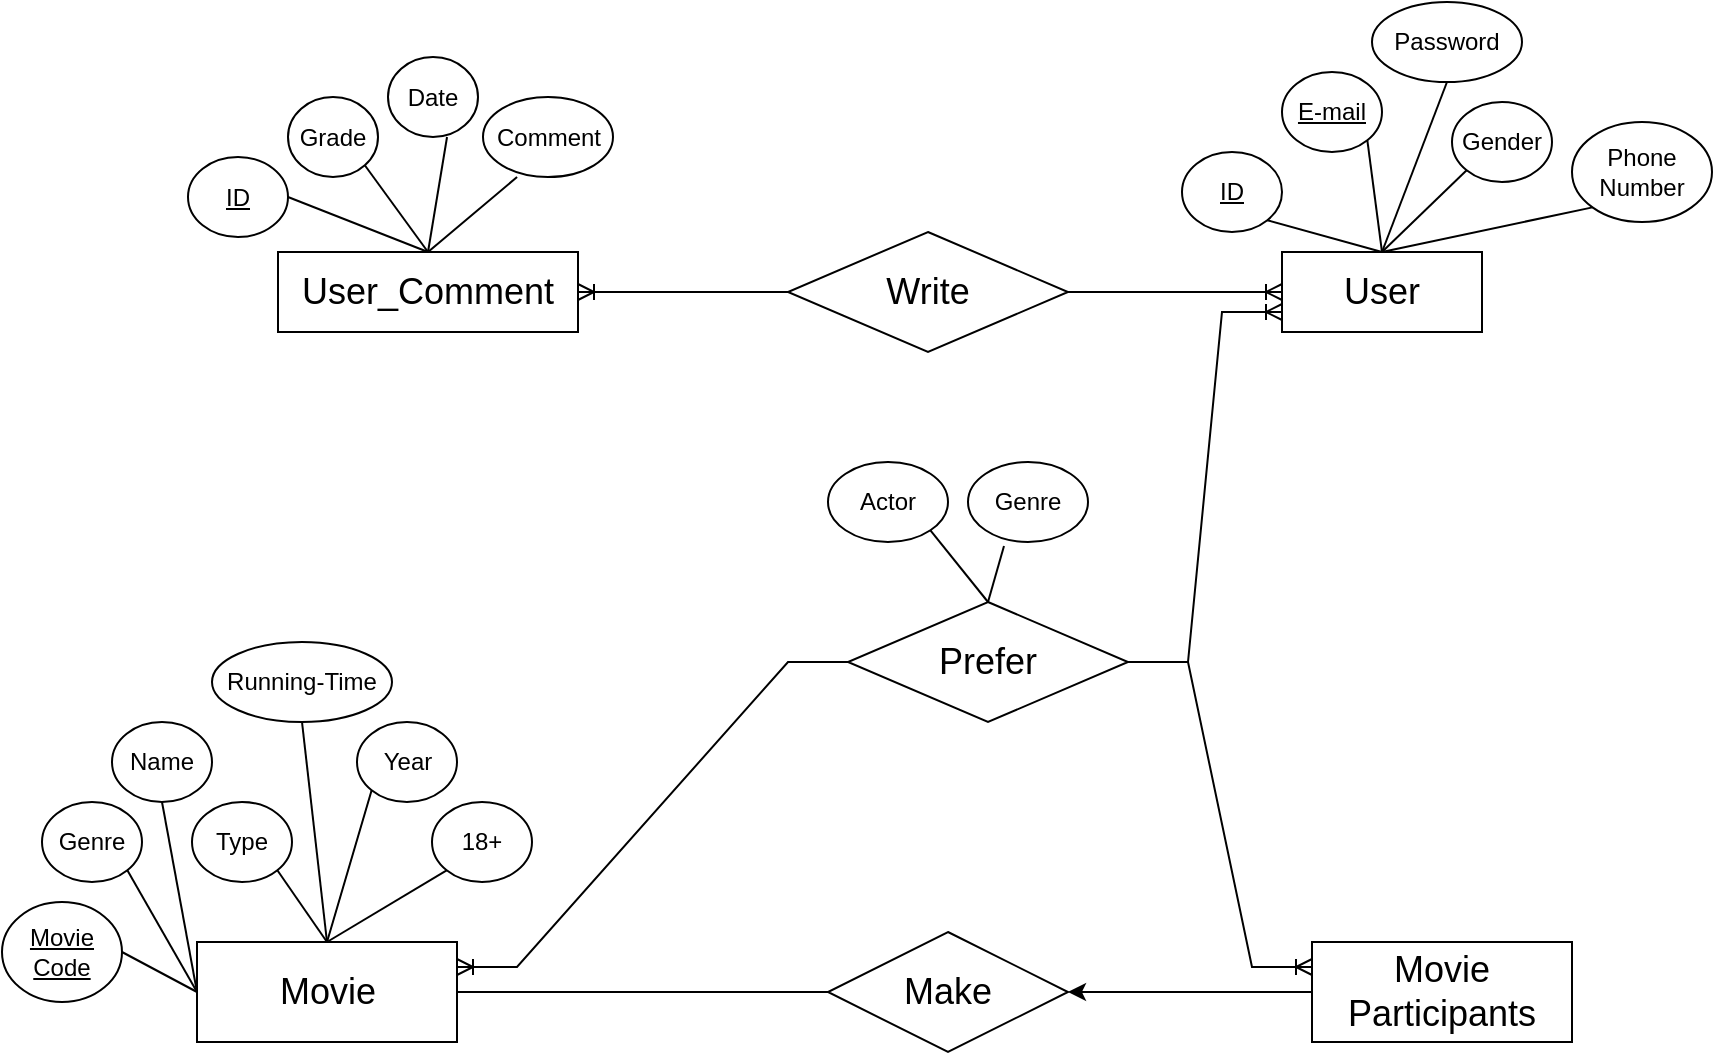 <mxfile version="24.7.12">
  <diagram id="R2lEEEUBdFMjLlhIrx00" name="Page-1">
    <mxGraphModel dx="1434" dy="738" grid="1" gridSize="10" guides="1" tooltips="1" connect="1" arrows="1" fold="1" page="1" pageScale="1" pageWidth="850" pageHeight="1100" math="0" shadow="0" extFonts="Permanent Marker^https://fonts.googleapis.com/css?family=Permanent+Marker">
      <root>
        <mxCell id="0" />
        <mxCell id="1" parent="0" />
        <mxCell id="OrGfQXAaAdTn9BZJPWIu-47" value="Type" style="ellipse;whiteSpace=wrap;html=1;align=center;" vertex="1" parent="1">
          <mxGeometry x="472" y="670" width="50" height="40" as="geometry" />
        </mxCell>
        <mxCell id="OrGfQXAaAdTn9BZJPWIu-48" value="&lt;font style=&quot;font-size: 18px;&quot;&gt;User&lt;/font&gt;" style="whiteSpace=wrap;html=1;align=center;" vertex="1" parent="1">
          <mxGeometry x="1017" y="395" width="100" height="40" as="geometry" />
        </mxCell>
        <mxCell id="OrGfQXAaAdTn9BZJPWIu-102" style="edgeStyle=orthogonalEdgeStyle;rounded=0;orthogonalLoop=1;jettySize=auto;html=1;exitX=0;exitY=0.5;exitDx=0;exitDy=0;entryX=1;entryY=0.5;entryDx=0;entryDy=0;" edge="1" parent="1" source="OrGfQXAaAdTn9BZJPWIu-49" target="OrGfQXAaAdTn9BZJPWIu-71">
          <mxGeometry relative="1" as="geometry" />
        </mxCell>
        <mxCell id="OrGfQXAaAdTn9BZJPWIu-49" value="&lt;font style=&quot;font-size: 18px;&quot;&gt;Movie Participants&lt;/font&gt;" style="whiteSpace=wrap;html=1;align=center;" vertex="1" parent="1">
          <mxGeometry x="1032" y="740" width="130" height="50" as="geometry" />
        </mxCell>
        <mxCell id="OrGfQXAaAdTn9BZJPWIu-50" value="&lt;u&gt;ID&lt;/u&gt;" style="ellipse;whiteSpace=wrap;html=1;align=center;" vertex="1" parent="1">
          <mxGeometry x="967" y="345" width="50" height="40" as="geometry" />
        </mxCell>
        <mxCell id="OrGfQXAaAdTn9BZJPWIu-52" value="" style="endArrow=none;html=1;rounded=0;exitX=1;exitY=1;exitDx=0;exitDy=0;entryX=0.5;entryY=0;entryDx=0;entryDy=0;" edge="1" parent="1" source="OrGfQXAaAdTn9BZJPWIu-50" target="OrGfQXAaAdTn9BZJPWIu-48">
          <mxGeometry relative="1" as="geometry">
            <mxPoint x="767" y="390" as="sourcePoint" />
            <mxPoint x="927" y="390" as="targetPoint" />
          </mxGeometry>
        </mxCell>
        <mxCell id="OrGfQXAaAdTn9BZJPWIu-53" value="&lt;u&gt;E-mail&lt;/u&gt;" style="ellipse;whiteSpace=wrap;html=1;align=center;" vertex="1" parent="1">
          <mxGeometry x="1017" y="305" width="50" height="40" as="geometry" />
        </mxCell>
        <mxCell id="OrGfQXAaAdTn9BZJPWIu-54" value="" style="endArrow=none;html=1;rounded=0;exitX=1;exitY=1;exitDx=0;exitDy=0;entryX=0.5;entryY=0;entryDx=0;entryDy=0;" edge="1" parent="1" source="OrGfQXAaAdTn9BZJPWIu-53" target="OrGfQXAaAdTn9BZJPWIu-48">
          <mxGeometry relative="1" as="geometry">
            <mxPoint x="1010" y="334" as="sourcePoint" />
            <mxPoint x="1067" y="350" as="targetPoint" />
          </mxGeometry>
        </mxCell>
        <mxCell id="OrGfQXAaAdTn9BZJPWIu-55" value="Password" style="ellipse;whiteSpace=wrap;html=1;align=center;" vertex="1" parent="1">
          <mxGeometry x="1062" y="270" width="75" height="40" as="geometry" />
        </mxCell>
        <mxCell id="OrGfQXAaAdTn9BZJPWIu-56" value="" style="endArrow=none;html=1;rounded=0;exitX=0.5;exitY=1;exitDx=0;exitDy=0;entryX=0.5;entryY=0;entryDx=0;entryDy=0;" edge="1" parent="1" source="OrGfQXAaAdTn9BZJPWIu-55" target="OrGfQXAaAdTn9BZJPWIu-48">
          <mxGeometry relative="1" as="geometry">
            <mxPoint x="1040" y="284" as="sourcePoint" />
            <mxPoint x="1077" y="360" as="targetPoint" />
          </mxGeometry>
        </mxCell>
        <mxCell id="OrGfQXAaAdTn9BZJPWIu-57" value="Gender" style="ellipse;whiteSpace=wrap;html=1;align=center;" vertex="1" parent="1">
          <mxGeometry x="1102" y="320" width="50" height="40" as="geometry" />
        </mxCell>
        <mxCell id="OrGfQXAaAdTn9BZJPWIu-58" value="" style="endArrow=none;html=1;rounded=0;exitX=0;exitY=1;exitDx=0;exitDy=0;entryX=0.5;entryY=0;entryDx=0;entryDy=0;" edge="1" parent="1" source="OrGfQXAaAdTn9BZJPWIu-57" target="OrGfQXAaAdTn9BZJPWIu-48">
          <mxGeometry relative="1" as="geometry">
            <mxPoint x="1040" y="284" as="sourcePoint" />
            <mxPoint x="1077" y="360" as="targetPoint" />
          </mxGeometry>
        </mxCell>
        <mxCell id="OrGfQXAaAdTn9BZJPWIu-61" value="Phone Number" style="ellipse;whiteSpace=wrap;html=1;align=center;" vertex="1" parent="1">
          <mxGeometry x="1162" y="330" width="70" height="50" as="geometry" />
        </mxCell>
        <mxCell id="OrGfQXAaAdTn9BZJPWIu-62" value="" style="endArrow=none;html=1;rounded=0;exitX=0;exitY=1;exitDx=0;exitDy=0;entryX=0.5;entryY=0;entryDx=0;entryDy=0;" edge="1" parent="1" source="OrGfQXAaAdTn9BZJPWIu-61" target="OrGfQXAaAdTn9BZJPWIu-48">
          <mxGeometry relative="1" as="geometry">
            <mxPoint x="1114" y="284" as="sourcePoint" />
            <mxPoint x="1077" y="360" as="targetPoint" />
          </mxGeometry>
        </mxCell>
        <mxCell id="OrGfQXAaAdTn9BZJPWIu-63" value="Name" style="ellipse;whiteSpace=wrap;html=1;align=center;" vertex="1" parent="1">
          <mxGeometry x="432" y="630" width="50" height="40" as="geometry" />
        </mxCell>
        <mxCell id="OrGfQXAaAdTn9BZJPWIu-64" value="Running-Time" style="ellipse;whiteSpace=wrap;html=1;align=center;" vertex="1" parent="1">
          <mxGeometry x="482" y="590" width="90" height="40" as="geometry" />
        </mxCell>
        <mxCell id="OrGfQXAaAdTn9BZJPWIu-65" value="Year" style="ellipse;whiteSpace=wrap;html=1;align=center;" vertex="1" parent="1">
          <mxGeometry x="554.5" y="630" width="50" height="40" as="geometry" />
        </mxCell>
        <mxCell id="OrGfQXAaAdTn9BZJPWIu-66" value="18+" style="ellipse;whiteSpace=wrap;html=1;align=center;" vertex="1" parent="1">
          <mxGeometry x="592" y="670" width="50" height="40" as="geometry" />
        </mxCell>
        <mxCell id="OrGfQXAaAdTn9BZJPWIu-67" value="Genre" style="ellipse;whiteSpace=wrap;html=1;align=center;" vertex="1" parent="1">
          <mxGeometry x="397" y="670" width="50" height="40" as="geometry" />
        </mxCell>
        <mxCell id="OrGfQXAaAdTn9BZJPWIu-71" value="&lt;font style=&quot;font-size: 18px;&quot;&gt;Make&lt;/font&gt;" style="shape=rhombus;perimeter=rhombusPerimeter;whiteSpace=wrap;html=1;align=center;" vertex="1" parent="1">
          <mxGeometry x="790" y="735" width="120" height="60" as="geometry" />
        </mxCell>
        <mxCell id="OrGfQXAaAdTn9BZJPWIu-74" value="&lt;font style=&quot;font-size: 18px;&quot;&gt;Movie&lt;/font&gt;" style="whiteSpace=wrap;html=1;align=center;" vertex="1" parent="1">
          <mxGeometry x="474.5" y="740" width="130" height="50" as="geometry" />
        </mxCell>
        <mxCell id="OrGfQXAaAdTn9BZJPWIu-75" value="" style="endArrow=none;html=1;rounded=0;exitX=1;exitY=0.5;exitDx=0;exitDy=0;entryX=0;entryY=0.5;entryDx=0;entryDy=0;" edge="1" parent="1" source="OrGfQXAaAdTn9BZJPWIu-74" target="OrGfQXAaAdTn9BZJPWIu-71">
          <mxGeometry relative="1" as="geometry">
            <mxPoint x="967" y="775" as="sourcePoint" />
            <mxPoint x="837" y="765" as="targetPoint" />
          </mxGeometry>
        </mxCell>
        <mxCell id="OrGfQXAaAdTn9BZJPWIu-76" value="&lt;font style=&quot;font-size: 18px;&quot;&gt;Prefer&lt;/font&gt;" style="shape=rhombus;perimeter=rhombusPerimeter;whiteSpace=wrap;html=1;align=center;" vertex="1" parent="1">
          <mxGeometry x="800" y="570" width="140" height="60" as="geometry" />
        </mxCell>
        <mxCell id="OrGfQXAaAdTn9BZJPWIu-77" value="&lt;font style=&quot;font-size: 18px;&quot;&gt;User_Comment&lt;/font&gt;" style="whiteSpace=wrap;html=1;align=center;" vertex="1" parent="1">
          <mxGeometry x="515" y="395" width="150" height="40" as="geometry" />
        </mxCell>
        <mxCell id="OrGfQXAaAdTn9BZJPWIu-78" value="Grade" style="ellipse;whiteSpace=wrap;html=1;align=center;" vertex="1" parent="1">
          <mxGeometry x="520" y="317.5" width="45" height="40" as="geometry" />
        </mxCell>
        <mxCell id="OrGfQXAaAdTn9BZJPWIu-79" value="&lt;u&gt;ID&lt;/u&gt;" style="ellipse;whiteSpace=wrap;html=1;align=center;" vertex="1" parent="1">
          <mxGeometry x="470" y="347.5" width="50" height="40" as="geometry" />
        </mxCell>
        <mxCell id="OrGfQXAaAdTn9BZJPWIu-80" value="&lt;u&gt;Movie&lt;br&gt;Code&lt;/u&gt;" style="ellipse;whiteSpace=wrap;html=1;align=center;" vertex="1" parent="1">
          <mxGeometry x="377" y="720" width="60" height="50" as="geometry" />
        </mxCell>
        <mxCell id="OrGfQXAaAdTn9BZJPWIu-81" value="" style="endArrow=none;html=1;rounded=0;exitX=0;exitY=0.5;exitDx=0;exitDy=0;entryX=1;entryY=0.5;entryDx=0;entryDy=0;" edge="1" parent="1" source="OrGfQXAaAdTn9BZJPWIu-74" target="OrGfQXAaAdTn9BZJPWIu-80">
          <mxGeometry relative="1" as="geometry">
            <mxPoint x="802" y="725" as="sourcePoint" />
            <mxPoint x="877" y="725" as="targetPoint" />
          </mxGeometry>
        </mxCell>
        <mxCell id="OrGfQXAaAdTn9BZJPWIu-82" value="" style="endArrow=none;html=1;rounded=0;entryX=1;entryY=1;entryDx=0;entryDy=0;exitX=0;exitY=0.5;exitDx=0;exitDy=0;" edge="1" parent="1" source="OrGfQXAaAdTn9BZJPWIu-74" target="OrGfQXAaAdTn9BZJPWIu-67">
          <mxGeometry relative="1" as="geometry">
            <mxPoint x="472" y="720" as="sourcePoint" />
            <mxPoint x="447" y="755" as="targetPoint" />
          </mxGeometry>
        </mxCell>
        <mxCell id="OrGfQXAaAdTn9BZJPWIu-83" value="" style="endArrow=none;html=1;rounded=0;entryX=0.5;entryY=1;entryDx=0;entryDy=0;exitX=0;exitY=0.5;exitDx=0;exitDy=0;" edge="1" parent="1" source="OrGfQXAaAdTn9BZJPWIu-74" target="OrGfQXAaAdTn9BZJPWIu-63">
          <mxGeometry relative="1" as="geometry">
            <mxPoint x="472" y="720" as="sourcePoint" />
            <mxPoint x="435" y="704" as="targetPoint" />
          </mxGeometry>
        </mxCell>
        <mxCell id="OrGfQXAaAdTn9BZJPWIu-84" value="" style="endArrow=none;html=1;rounded=0;entryX=1;entryY=1;entryDx=0;entryDy=0;exitX=0.5;exitY=0;exitDx=0;exitDy=0;" edge="1" parent="1" source="OrGfQXAaAdTn9BZJPWIu-74" target="OrGfQXAaAdTn9BZJPWIu-47">
          <mxGeometry relative="1" as="geometry">
            <mxPoint x="482" y="730" as="sourcePoint" />
            <mxPoint x="455" y="654" as="targetPoint" />
          </mxGeometry>
        </mxCell>
        <mxCell id="OrGfQXAaAdTn9BZJPWIu-85" value="" style="endArrow=none;html=1;rounded=0;entryX=0.5;entryY=1;entryDx=0;entryDy=0;exitX=0.5;exitY=0;exitDx=0;exitDy=0;" edge="1" parent="1" source="OrGfQXAaAdTn9BZJPWIu-74" target="OrGfQXAaAdTn9BZJPWIu-64">
          <mxGeometry relative="1" as="geometry">
            <mxPoint x="547" y="700" as="sourcePoint" />
            <mxPoint x="495" y="614" as="targetPoint" />
          </mxGeometry>
        </mxCell>
        <mxCell id="OrGfQXAaAdTn9BZJPWIu-86" value="" style="endArrow=none;html=1;rounded=0;entryX=0;entryY=1;entryDx=0;entryDy=0;exitX=0.5;exitY=0;exitDx=0;exitDy=0;" edge="1" parent="1" source="OrGfQXAaAdTn9BZJPWIu-74" target="OrGfQXAaAdTn9BZJPWIu-65">
          <mxGeometry relative="1" as="geometry">
            <mxPoint x="547" y="700" as="sourcePoint" />
            <mxPoint x="537" y="580" as="targetPoint" />
          </mxGeometry>
        </mxCell>
        <mxCell id="OrGfQXAaAdTn9BZJPWIu-87" value="" style="endArrow=none;html=1;rounded=0;entryX=0;entryY=1;entryDx=0;entryDy=0;exitX=0.5;exitY=0;exitDx=0;exitDy=0;" edge="1" parent="1" source="OrGfQXAaAdTn9BZJPWIu-74" target="OrGfQXAaAdTn9BZJPWIu-66">
          <mxGeometry relative="1" as="geometry">
            <mxPoint x="547" y="700" as="sourcePoint" />
            <mxPoint x="599" y="599" as="targetPoint" />
          </mxGeometry>
        </mxCell>
        <mxCell id="OrGfQXAaAdTn9BZJPWIu-88" value="Date" style="ellipse;whiteSpace=wrap;html=1;align=center;" vertex="1" parent="1">
          <mxGeometry x="570" y="297.5" width="45" height="40" as="geometry" />
        </mxCell>
        <mxCell id="OrGfQXAaAdTn9BZJPWIu-89" value="Comment" style="ellipse;whiteSpace=wrap;html=1;align=center;" vertex="1" parent="1">
          <mxGeometry x="617.5" y="317.5" width="65" height="40" as="geometry" />
        </mxCell>
        <mxCell id="OrGfQXAaAdTn9BZJPWIu-93" value="" style="endArrow=none;html=1;rounded=0;entryX=0.5;entryY=0;entryDx=0;entryDy=0;exitX=0.3;exitY=1.05;exitDx=0;exitDy=0;exitPerimeter=0;" edge="1" parent="1" source="OrGfQXAaAdTn9BZJPWIu-95" target="OrGfQXAaAdTn9BZJPWIu-76">
          <mxGeometry relative="1" as="geometry">
            <mxPoint x="962" y="640" as="sourcePoint" />
            <mxPoint x="865" y="619" as="targetPoint" />
          </mxGeometry>
        </mxCell>
        <mxCell id="OrGfQXAaAdTn9BZJPWIu-94" value="" style="endArrow=none;html=1;rounded=0;entryX=0.5;entryY=0;entryDx=0;entryDy=0;exitX=1;exitY=1;exitDx=0;exitDy=0;" edge="1" parent="1" source="OrGfQXAaAdTn9BZJPWIu-96" target="OrGfQXAaAdTn9BZJPWIu-76">
          <mxGeometry relative="1" as="geometry">
            <mxPoint x="892" y="650" as="sourcePoint" />
            <mxPoint x="922" y="604" as="targetPoint" />
          </mxGeometry>
        </mxCell>
        <mxCell id="OrGfQXAaAdTn9BZJPWIu-95" value="Genre" style="ellipse;whiteSpace=wrap;html=1;align=center;" vertex="1" parent="1">
          <mxGeometry x="860" y="500" width="60" height="40" as="geometry" />
        </mxCell>
        <mxCell id="OrGfQXAaAdTn9BZJPWIu-96" value="Actor" style="ellipse;whiteSpace=wrap;html=1;align=center;" vertex="1" parent="1">
          <mxGeometry x="790" y="500" width="60" height="40" as="geometry" />
        </mxCell>
        <mxCell id="OrGfQXAaAdTn9BZJPWIu-97" value="" style="endArrow=none;html=1;rounded=0;entryX=1;entryY=0.5;entryDx=0;entryDy=0;exitX=0.5;exitY=0;exitDx=0;exitDy=0;" edge="1" parent="1" source="OrGfQXAaAdTn9BZJPWIu-77" target="OrGfQXAaAdTn9BZJPWIu-79">
          <mxGeometry relative="1" as="geometry">
            <mxPoint x="560.5" y="727.5" as="sourcePoint" />
            <mxPoint x="547.5" y="617.5" as="targetPoint" />
          </mxGeometry>
        </mxCell>
        <mxCell id="OrGfQXAaAdTn9BZJPWIu-98" value="" style="endArrow=none;html=1;rounded=0;entryX=1;entryY=1;entryDx=0;entryDy=0;exitX=0.5;exitY=0;exitDx=0;exitDy=0;" edge="1" parent="1" source="OrGfQXAaAdTn9BZJPWIu-77" target="OrGfQXAaAdTn9BZJPWIu-78">
          <mxGeometry relative="1" as="geometry">
            <mxPoint x="570.5" y="737.5" as="sourcePoint" />
            <mxPoint x="557.5" y="627.5" as="targetPoint" />
          </mxGeometry>
        </mxCell>
        <mxCell id="OrGfQXAaAdTn9BZJPWIu-99" value="" style="endArrow=none;html=1;rounded=0;entryX=0.656;entryY=1;entryDx=0;entryDy=0;exitX=0.5;exitY=0;exitDx=0;exitDy=0;entryPerimeter=0;" edge="1" parent="1" source="OrGfQXAaAdTn9BZJPWIu-77" target="OrGfQXAaAdTn9BZJPWIu-88">
          <mxGeometry relative="1" as="geometry">
            <mxPoint x="580.5" y="747.5" as="sourcePoint" />
            <mxPoint x="567.5" y="637.5" as="targetPoint" />
          </mxGeometry>
        </mxCell>
        <mxCell id="OrGfQXAaAdTn9BZJPWIu-100" value="" style="endArrow=none;html=1;rounded=0;entryX=0.262;entryY=1;entryDx=0;entryDy=0;exitX=0.5;exitY=0;exitDx=0;exitDy=0;entryPerimeter=0;" edge="1" parent="1" source="OrGfQXAaAdTn9BZJPWIu-77" target="OrGfQXAaAdTn9BZJPWIu-89">
          <mxGeometry relative="1" as="geometry">
            <mxPoint x="590.5" y="757.5" as="sourcePoint" />
            <mxPoint x="577.5" y="647.5" as="targetPoint" />
          </mxGeometry>
        </mxCell>
        <mxCell id="OrGfQXAaAdTn9BZJPWIu-105" value="&lt;font style=&quot;font-size: 18px;&quot;&gt;Write&lt;/font&gt;" style="shape=rhombus;perimeter=rhombusPerimeter;whiteSpace=wrap;html=1;align=center;" vertex="1" parent="1">
          <mxGeometry x="770" y="385" width="140" height="60" as="geometry" />
        </mxCell>
        <mxCell id="OrGfQXAaAdTn9BZJPWIu-111" value="" style="edgeStyle=entityRelationEdgeStyle;fontSize=12;html=1;endArrow=ERoneToMany;rounded=0;entryX=0;entryY=0.5;entryDx=0;entryDy=0;exitX=1;exitY=0.5;exitDx=0;exitDy=0;" edge="1" parent="1" source="OrGfQXAaAdTn9BZJPWIu-105" target="OrGfQXAaAdTn9BZJPWIu-48">
          <mxGeometry width="100" height="100" relative="1" as="geometry">
            <mxPoint x="700" y="640" as="sourcePoint" />
            <mxPoint x="800" y="540" as="targetPoint" />
            <Array as="points">
              <mxPoint x="810" y="530" />
            </Array>
          </mxGeometry>
        </mxCell>
        <mxCell id="OrGfQXAaAdTn9BZJPWIu-112" value="" style="edgeStyle=entityRelationEdgeStyle;fontSize=12;html=1;endArrow=ERoneToMany;rounded=0;entryX=1;entryY=0.5;entryDx=0;entryDy=0;exitX=0;exitY=0.5;exitDx=0;exitDy=0;" edge="1" parent="1" source="OrGfQXAaAdTn9BZJPWIu-105" target="OrGfQXAaAdTn9BZJPWIu-77">
          <mxGeometry width="100" height="100" relative="1" as="geometry">
            <mxPoint x="920" y="425" as="sourcePoint" />
            <mxPoint x="1027" y="425" as="targetPoint" />
            <Array as="points">
              <mxPoint x="820" y="540" />
            </Array>
          </mxGeometry>
        </mxCell>
        <mxCell id="OrGfQXAaAdTn9BZJPWIu-113" value="" style="edgeStyle=entityRelationEdgeStyle;fontSize=12;html=1;endArrow=ERoneToMany;rounded=0;entryX=0;entryY=0.75;entryDx=0;entryDy=0;" edge="1" parent="1" source="OrGfQXAaAdTn9BZJPWIu-76" target="OrGfQXAaAdTn9BZJPWIu-48">
          <mxGeometry width="100" height="100" relative="1" as="geometry">
            <mxPoint x="930" y="435" as="sourcePoint" />
            <mxPoint x="1017" y="415" as="targetPoint" />
            <Array as="points">
              <mxPoint x="830" y="550" />
            </Array>
          </mxGeometry>
        </mxCell>
        <mxCell id="OrGfQXAaAdTn9BZJPWIu-114" value="" style="edgeStyle=entityRelationEdgeStyle;fontSize=12;html=1;endArrow=ERoneToMany;rounded=0;entryX=1;entryY=0.25;entryDx=0;entryDy=0;exitX=0;exitY=0.5;exitDx=0;exitDy=0;" edge="1" parent="1" source="OrGfQXAaAdTn9BZJPWIu-76" target="OrGfQXAaAdTn9BZJPWIu-74">
          <mxGeometry width="100" height="100" relative="1" as="geometry">
            <mxPoint x="940" y="445" as="sourcePoint" />
            <mxPoint x="1047" y="445" as="targetPoint" />
            <Array as="points">
              <mxPoint x="840" y="560" />
            </Array>
          </mxGeometry>
        </mxCell>
        <mxCell id="OrGfQXAaAdTn9BZJPWIu-115" value="" style="edgeStyle=entityRelationEdgeStyle;fontSize=12;html=1;endArrow=ERoneToMany;rounded=0;entryX=0;entryY=0.25;entryDx=0;entryDy=0;" edge="1" parent="1" target="OrGfQXAaAdTn9BZJPWIu-49">
          <mxGeometry width="100" height="100" relative="1" as="geometry">
            <mxPoint x="940" y="600" as="sourcePoint" />
            <mxPoint x="1027" y="435" as="targetPoint" />
            <Array as="points">
              <mxPoint x="840" y="560" />
            </Array>
          </mxGeometry>
        </mxCell>
      </root>
    </mxGraphModel>
  </diagram>
</mxfile>
